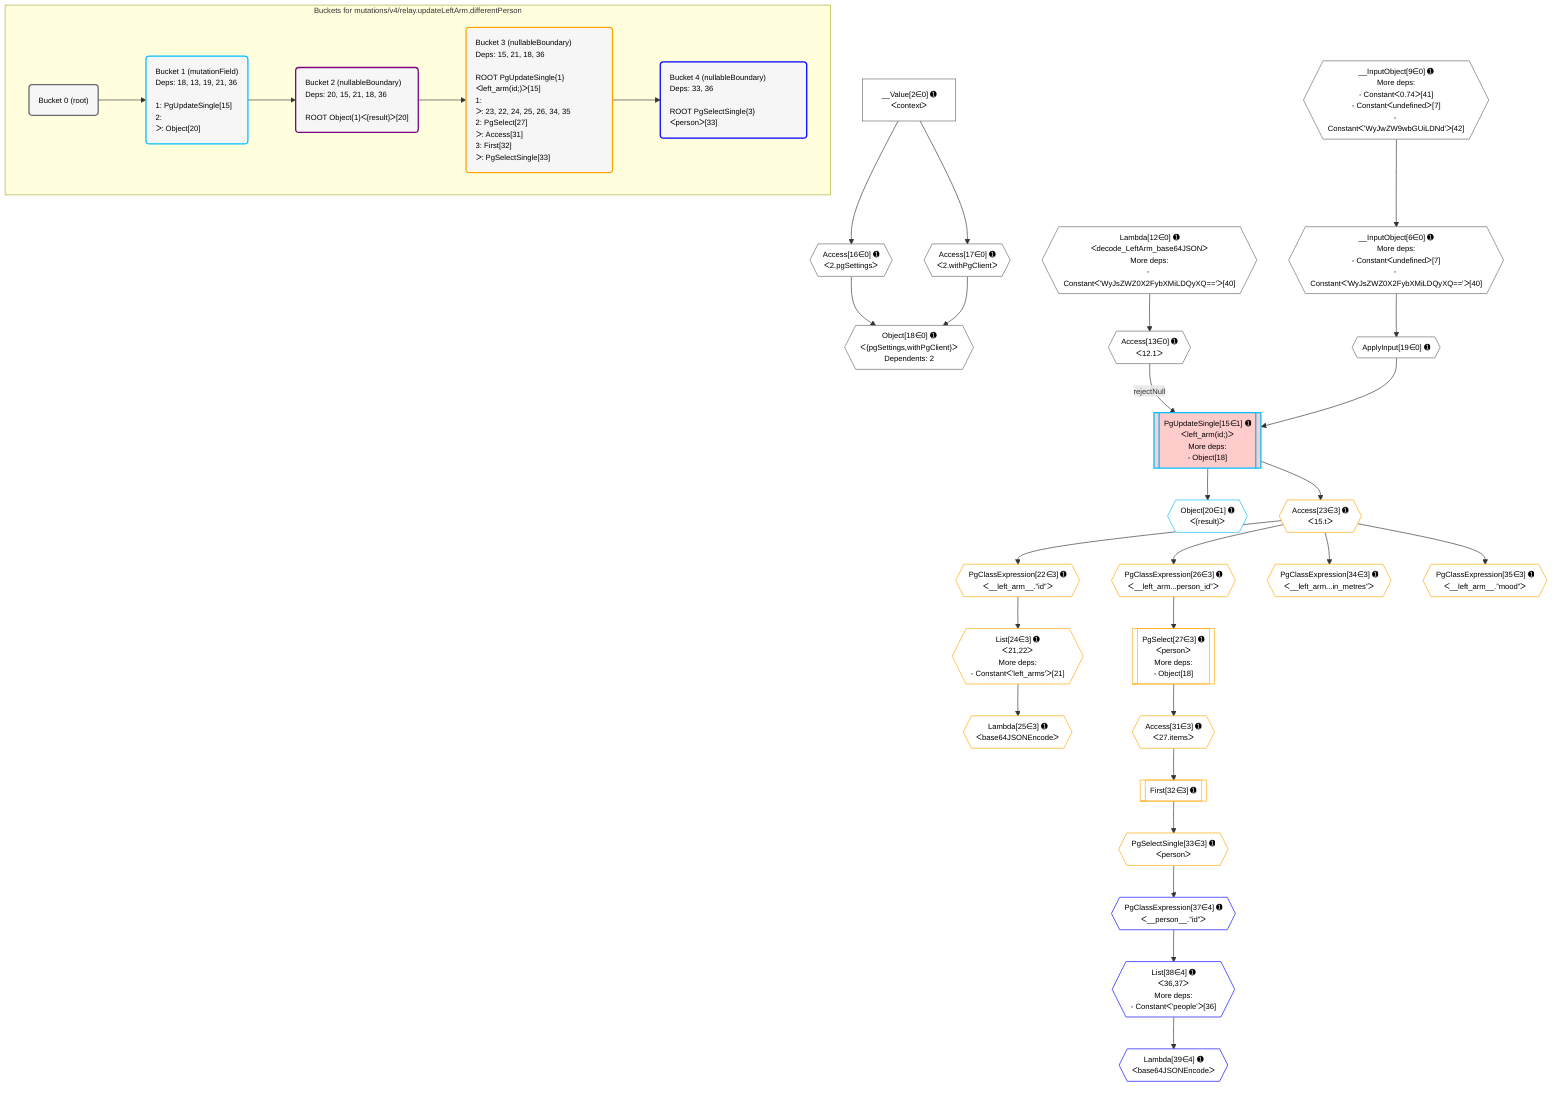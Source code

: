 %%{init: {'themeVariables': { 'fontSize': '12px'}}}%%
graph TD
    classDef path fill:#eee,stroke:#000,color:#000
    classDef plan fill:#fff,stroke-width:1px,color:#000
    classDef itemplan fill:#fff,stroke-width:2px,color:#000
    classDef unbatchedplan fill:#dff,stroke-width:1px,color:#000
    classDef sideeffectplan fill:#fcc,stroke-width:2px,color:#000
    classDef bucket fill:#f6f6f6,color:#000,stroke-width:2px,text-align:left

    subgraph "Buckets for mutations/v4/relay.updateLeftArm.differentPerson"
    Bucket0("Bucket 0 (root)"):::bucket
    Bucket1("Bucket 1 (mutationField)<br />Deps: 18, 13, 19, 21, 36<br /><br />1: PgUpdateSingle[15]<br />2: <br />ᐳ: Object[20]"):::bucket
    Bucket2("Bucket 2 (nullableBoundary)<br />Deps: 20, 15, 21, 18, 36<br /><br />ROOT Object{1}ᐸ{result}ᐳ[20]"):::bucket
    Bucket3("Bucket 3 (nullableBoundary)<br />Deps: 15, 21, 18, 36<br /><br />ROOT PgUpdateSingle{1}ᐸleft_arm(id;)ᐳ[15]<br />1: <br />ᐳ: 23, 22, 24, 25, 26, 34, 35<br />2: PgSelect[27]<br />ᐳ: Access[31]<br />3: First[32]<br />ᐳ: PgSelectSingle[33]"):::bucket
    Bucket4("Bucket 4 (nullableBoundary)<br />Deps: 33, 36<br /><br />ROOT PgSelectSingle{3}ᐸpersonᐳ[33]"):::bucket
    end
    Bucket0 --> Bucket1
    Bucket1 --> Bucket2
    Bucket2 --> Bucket3
    Bucket3 --> Bucket4

    %% plan dependencies
    __InputObject6{{"__InputObject[6∈0] ➊<br />More deps:<br />- Constantᐸundefinedᐳ[7]<br />- Constantᐸ'WyJsZWZ0X2FybXMiLDQyXQ=='ᐳ[40]"}}:::plan
    __InputObject9{{"__InputObject[9∈0] ➊<br />More deps:<br />- Constantᐸ0.74ᐳ[41]<br />- Constantᐸundefinedᐳ[7]<br />- Constantᐸ'WyJwZW9wbGUiLDNd'ᐳ[42]"}}:::plan
    __InputObject9 --> __InputObject6
    Object18{{"Object[18∈0] ➊<br />ᐸ{pgSettings,withPgClient}ᐳ<br />Dependents: 2"}}:::plan
    Access16{{"Access[16∈0] ➊<br />ᐸ2.pgSettingsᐳ"}}:::plan
    Access17{{"Access[17∈0] ➊<br />ᐸ2.withPgClientᐳ"}}:::plan
    Access16 & Access17 --> Object18
    Lambda12{{"Lambda[12∈0] ➊<br />ᐸdecode_LeftArm_base64JSONᐳ<br />More deps:<br />- Constantᐸ'WyJsZWZ0X2FybXMiLDQyXQ=='ᐳ[40]"}}:::plan
    Access13{{"Access[13∈0] ➊<br />ᐸ12.1ᐳ"}}:::plan
    Lambda12 --> Access13
    __Value2["__Value[2∈0] ➊<br />ᐸcontextᐳ"]:::plan
    __Value2 --> Access16
    __Value2 --> Access17
    ApplyInput19{{"ApplyInput[19∈0] ➊"}}:::plan
    __InputObject6 --> ApplyInput19
    PgUpdateSingle15[["PgUpdateSingle[15∈1] ➊<br />ᐸleft_arm(id;)ᐳ<br />More deps:<br />- Object[18]"]]:::sideeffectplan
    Access13 -->|rejectNull| PgUpdateSingle15
    ApplyInput19 --> PgUpdateSingle15
    Object20{{"Object[20∈1] ➊<br />ᐸ{result}ᐳ"}}:::plan
    PgUpdateSingle15 --> Object20
    List24{{"List[24∈3] ➊<br />ᐸ21,22ᐳ<br />More deps:<br />- Constantᐸ'left_arms'ᐳ[21]"}}:::plan
    PgClassExpression22{{"PgClassExpression[22∈3] ➊<br />ᐸ__left_arm__.”id”ᐳ"}}:::plan
    PgClassExpression22 --> List24
    PgSelect27[["PgSelect[27∈3] ➊<br />ᐸpersonᐳ<br />More deps:<br />- Object[18]"]]:::plan
    PgClassExpression26{{"PgClassExpression[26∈3] ➊<br />ᐸ__left_arm...person_id”ᐳ"}}:::plan
    PgClassExpression26 --> PgSelect27
    Access23{{"Access[23∈3] ➊<br />ᐸ15.tᐳ"}}:::plan
    Access23 --> PgClassExpression22
    PgUpdateSingle15 --> Access23
    Lambda25{{"Lambda[25∈3] ➊<br />ᐸbase64JSONEncodeᐳ"}}:::plan
    List24 --> Lambda25
    Access23 --> PgClassExpression26
    Access31{{"Access[31∈3] ➊<br />ᐸ27.itemsᐳ"}}:::plan
    PgSelect27 --> Access31
    First32[["First[32∈3] ➊"]]:::plan
    Access31 --> First32
    PgSelectSingle33{{"PgSelectSingle[33∈3] ➊<br />ᐸpersonᐳ"}}:::plan
    First32 --> PgSelectSingle33
    PgClassExpression34{{"PgClassExpression[34∈3] ➊<br />ᐸ__left_arm...in_metres”ᐳ"}}:::plan
    Access23 --> PgClassExpression34
    PgClassExpression35{{"PgClassExpression[35∈3] ➊<br />ᐸ__left_arm__.”mood”ᐳ"}}:::plan
    Access23 --> PgClassExpression35
    List38{{"List[38∈4] ➊<br />ᐸ36,37ᐳ<br />More deps:<br />- Constantᐸ'people'ᐳ[36]"}}:::plan
    PgClassExpression37{{"PgClassExpression[37∈4] ➊<br />ᐸ__person__.”id”ᐳ"}}:::plan
    PgClassExpression37 --> List38
    PgSelectSingle33 --> PgClassExpression37
    Lambda39{{"Lambda[39∈4] ➊<br />ᐸbase64JSONEncodeᐳ"}}:::plan
    List38 --> Lambda39

    %% define steps
    classDef bucket0 stroke:#696969
    class Bucket0,__Value2,__InputObject6,__InputObject9,Lambda12,Access13,Access16,Access17,Object18,ApplyInput19 bucket0
    classDef bucket1 stroke:#00bfff
    class Bucket1,PgUpdateSingle15,Object20 bucket1
    classDef bucket2 stroke:#7f007f
    class Bucket2 bucket2
    classDef bucket3 stroke:#ffa500
    class Bucket3,PgClassExpression22,Access23,List24,Lambda25,PgClassExpression26,PgSelect27,Access31,First32,PgSelectSingle33,PgClassExpression34,PgClassExpression35 bucket3
    classDef bucket4 stroke:#0000ff
    class Bucket4,PgClassExpression37,List38,Lambda39 bucket4

    %% implicit side effects